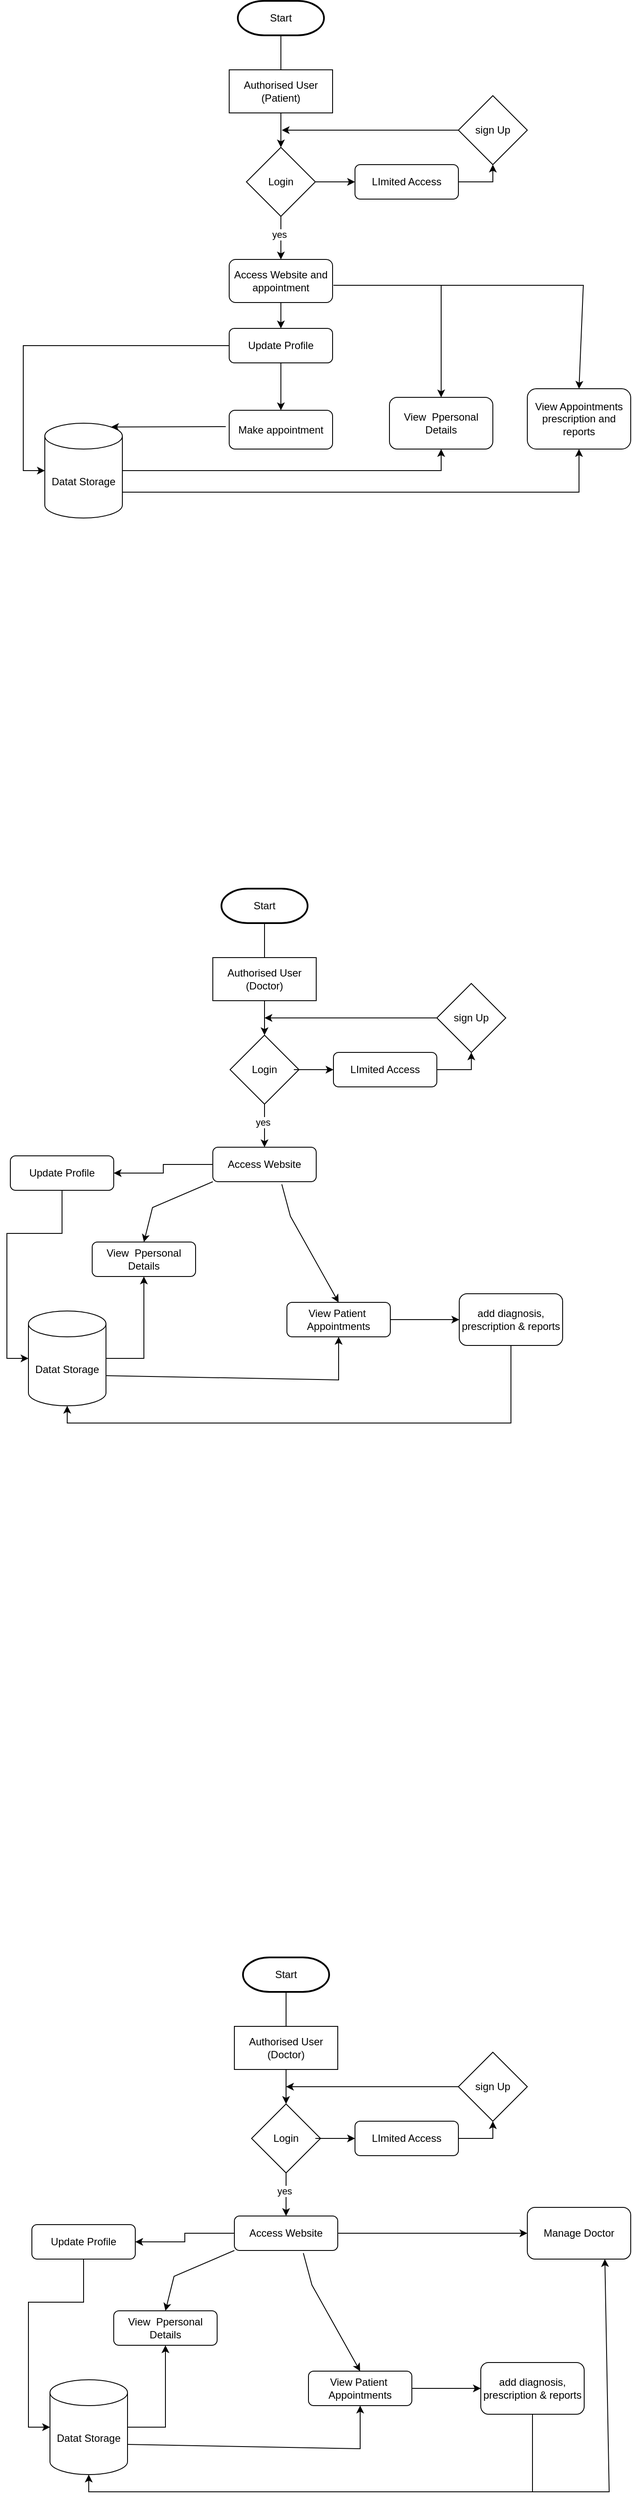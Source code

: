 <mxfile version="23.1.5" type="github">
  <diagram id="C5RBs43oDa-KdzZeNtuy" name="Page-1">
    <mxGraphModel dx="1026" dy="1820" grid="1" gridSize="10" guides="1" tooltips="1" connect="1" arrows="1" fold="1" page="1" pageScale="1" pageWidth="827" pageHeight="1169" math="0" shadow="0">
      <root>
        <mxCell id="WIyWlLk6GJQsqaUBKTNV-0" />
        <mxCell id="WIyWlLk6GJQsqaUBKTNV-1" parent="WIyWlLk6GJQsqaUBKTNV-0" />
        <mxCell id="ApN2YI6DK6Mzw7adcPMo-0" value="Start" style="strokeWidth=2;html=1;shape=mxgraph.flowchart.terminator;whiteSpace=wrap;" vertex="1" parent="WIyWlLk6GJQsqaUBKTNV-1">
          <mxGeometry x="329" y="-900" width="100" height="40" as="geometry" />
        </mxCell>
        <mxCell id="ApN2YI6DK6Mzw7adcPMo-1" value="" style="endArrow=classic;html=1;rounded=0;exitX=0.5;exitY=1;exitDx=0;exitDy=0;exitPerimeter=0;" edge="1" parent="WIyWlLk6GJQsqaUBKTNV-1" source="ApN2YI6DK6Mzw7adcPMo-0">
          <mxGeometry width="50" height="50" relative="1" as="geometry">
            <mxPoint x="395" y="-640" as="sourcePoint" />
            <mxPoint x="379" y="-800" as="targetPoint" />
          </mxGeometry>
        </mxCell>
        <mxCell id="ApN2YI6DK6Mzw7adcPMo-2" value="Authorised User&lt;br&gt;(Patient)" style="rounded=0;whiteSpace=wrap;html=1;" vertex="1" parent="WIyWlLk6GJQsqaUBKTNV-1">
          <mxGeometry x="319" y="-820" width="120" height="50" as="geometry" />
        </mxCell>
        <mxCell id="ApN2YI6DK6Mzw7adcPMo-9" value="" style="edgeStyle=orthogonalEdgeStyle;rounded=0;orthogonalLoop=1;jettySize=auto;html=1;" edge="1" parent="WIyWlLk6GJQsqaUBKTNV-1" source="ApN2YI6DK6Mzw7adcPMo-3">
          <mxGeometry relative="1" as="geometry">
            <mxPoint x="379" y="-600" as="targetPoint" />
          </mxGeometry>
        </mxCell>
        <mxCell id="ApN2YI6DK6Mzw7adcPMo-31" value="yes" style="edgeLabel;html=1;align=center;verticalAlign=middle;resizable=0;points=[];" vertex="1" connectable="0" parent="ApN2YI6DK6Mzw7adcPMo-9">
          <mxGeometry x="-0.168" y="-2" relative="1" as="geometry">
            <mxPoint as="offset" />
          </mxGeometry>
        </mxCell>
        <mxCell id="ApN2YI6DK6Mzw7adcPMo-3" value="Login" style="rhombus;whiteSpace=wrap;html=1;" vertex="1" parent="WIyWlLk6GJQsqaUBKTNV-1">
          <mxGeometry x="339" y="-730" width="80" height="80" as="geometry" />
        </mxCell>
        <mxCell id="ApN2YI6DK6Mzw7adcPMo-4" value="" style="endArrow=classic;html=1;rounded=0;exitX=0.5;exitY=1;exitDx=0;exitDy=0;entryX=0.5;entryY=0;entryDx=0;entryDy=0;" edge="1" parent="WIyWlLk6GJQsqaUBKTNV-1" source="ApN2YI6DK6Mzw7adcPMo-2" target="ApN2YI6DK6Mzw7adcPMo-3">
          <mxGeometry width="50" height="50" relative="1" as="geometry">
            <mxPoint x="395" y="-640" as="sourcePoint" />
            <mxPoint x="445" y="-690" as="targetPoint" />
          </mxGeometry>
        </mxCell>
        <mxCell id="ApN2YI6DK6Mzw7adcPMo-12" value="" style="edgeStyle=orthogonalEdgeStyle;rounded=0;orthogonalLoop=1;jettySize=auto;html=1;" edge="1" parent="WIyWlLk6GJQsqaUBKTNV-1" source="ApN2YI6DK6Mzw7adcPMo-10" target="ApN2YI6DK6Mzw7adcPMo-11">
          <mxGeometry relative="1" as="geometry" />
        </mxCell>
        <mxCell id="ApN2YI6DK6Mzw7adcPMo-10" value="Access Website and appointment" style="rounded=1;whiteSpace=wrap;html=1;" vertex="1" parent="WIyWlLk6GJQsqaUBKTNV-1">
          <mxGeometry x="319" y="-600" width="120" height="50" as="geometry" />
        </mxCell>
        <mxCell id="ApN2YI6DK6Mzw7adcPMo-14" value="" style="edgeStyle=orthogonalEdgeStyle;rounded=0;orthogonalLoop=1;jettySize=auto;html=1;" edge="1" parent="WIyWlLk6GJQsqaUBKTNV-1" source="ApN2YI6DK6Mzw7adcPMo-11" target="ApN2YI6DK6Mzw7adcPMo-13">
          <mxGeometry relative="1" as="geometry" />
        </mxCell>
        <mxCell id="ApN2YI6DK6Mzw7adcPMo-19" value="" style="edgeStyle=orthogonalEdgeStyle;rounded=0;orthogonalLoop=1;jettySize=auto;html=1;" edge="1" parent="WIyWlLk6GJQsqaUBKTNV-1" source="ApN2YI6DK6Mzw7adcPMo-11" target="ApN2YI6DK6Mzw7adcPMo-17">
          <mxGeometry relative="1" as="geometry">
            <mxPoint x="15" y="-500" as="targetPoint" />
            <Array as="points">
              <mxPoint x="80" y="-500" />
            </Array>
          </mxGeometry>
        </mxCell>
        <mxCell id="ApN2YI6DK6Mzw7adcPMo-11" value="Update Profile" style="whiteSpace=wrap;html=1;rounded=1;" vertex="1" parent="WIyWlLk6GJQsqaUBKTNV-1">
          <mxGeometry x="319" y="-520" width="120" height="40" as="geometry" />
        </mxCell>
        <mxCell id="ApN2YI6DK6Mzw7adcPMo-13" value="Make appointment" style="whiteSpace=wrap;html=1;rounded=1;" vertex="1" parent="WIyWlLk6GJQsqaUBKTNV-1">
          <mxGeometry x="319" y="-425" width="120" height="45" as="geometry" />
        </mxCell>
        <mxCell id="ApN2YI6DK6Mzw7adcPMo-27" value="" style="edgeStyle=orthogonalEdgeStyle;rounded=0;orthogonalLoop=1;jettySize=auto;html=1;entryX=0.5;entryY=1;entryDx=0;entryDy=0;" edge="1" parent="WIyWlLk6GJQsqaUBKTNV-1" source="ApN2YI6DK6Mzw7adcPMo-17" target="ApN2YI6DK6Mzw7adcPMo-25">
          <mxGeometry relative="1" as="geometry">
            <mxPoint x="635" y="-355" as="targetPoint" />
            <Array as="points">
              <mxPoint x="565" y="-355" />
            </Array>
          </mxGeometry>
        </mxCell>
        <mxCell id="ApN2YI6DK6Mzw7adcPMo-17" value="Datat Storage" style="shape=cylinder3;whiteSpace=wrap;html=1;boundedLbl=1;backgroundOutline=1;size=15;" vertex="1" parent="WIyWlLk6GJQsqaUBKTNV-1">
          <mxGeometry x="105" y="-410" width="90" height="110" as="geometry" />
        </mxCell>
        <mxCell id="ApN2YI6DK6Mzw7adcPMo-22" value="" style="endArrow=classic;html=1;rounded=0;entryX=0.855;entryY=0;entryDx=0;entryDy=4.35;entryPerimeter=0;" edge="1" parent="WIyWlLk6GJQsqaUBKTNV-1" target="ApN2YI6DK6Mzw7adcPMo-17">
          <mxGeometry width="50" height="50" relative="1" as="geometry">
            <mxPoint x="315" y="-406" as="sourcePoint" />
            <mxPoint x="165" y="-380" as="targetPoint" />
          </mxGeometry>
        </mxCell>
        <mxCell id="ApN2YI6DK6Mzw7adcPMo-24" value="" style="endArrow=classic;html=1;rounded=0;entryX=0.5;entryY=0;entryDx=0;entryDy=0;" edge="1" parent="WIyWlLk6GJQsqaUBKTNV-1" target="ApN2YI6DK6Mzw7adcPMo-25">
          <mxGeometry width="50" height="50" relative="1" as="geometry">
            <mxPoint x="440" y="-570" as="sourcePoint" />
            <mxPoint x="565" y="-430" as="targetPoint" />
            <Array as="points">
              <mxPoint x="565" y="-570" />
            </Array>
          </mxGeometry>
        </mxCell>
        <mxCell id="ApN2YI6DK6Mzw7adcPMo-25" value="View&amp;nbsp; Ppersonal Details" style="whiteSpace=wrap;html=1;rounded=1;" vertex="1" parent="WIyWlLk6GJQsqaUBKTNV-1">
          <mxGeometry x="505" y="-440" width="120" height="60" as="geometry" />
        </mxCell>
        <mxCell id="ApN2YI6DK6Mzw7adcPMo-28" value="" style="endArrow=classic;html=1;rounded=0;entryX=0.5;entryY=0;entryDx=0;entryDy=0;" edge="1" parent="WIyWlLk6GJQsqaUBKTNV-1" target="ApN2YI6DK6Mzw7adcPMo-30">
          <mxGeometry width="50" height="50" relative="1" as="geometry">
            <mxPoint x="565" y="-570" as="sourcePoint" />
            <mxPoint x="725" y="-420" as="targetPoint" />
            <Array as="points">
              <mxPoint x="730" y="-570" />
            </Array>
          </mxGeometry>
        </mxCell>
        <mxCell id="ApN2YI6DK6Mzw7adcPMo-29" value="" style="edgeStyle=orthogonalEdgeStyle;rounded=0;orthogonalLoop=1;jettySize=auto;html=1;entryX=0.5;entryY=1;entryDx=0;entryDy=0;exitX=1;exitY=0.755;exitDx=0;exitDy=0;exitPerimeter=0;" edge="1" parent="WIyWlLk6GJQsqaUBKTNV-1" source="ApN2YI6DK6Mzw7adcPMo-17" target="ApN2YI6DK6Mzw7adcPMo-30">
          <mxGeometry relative="1" as="geometry">
            <mxPoint x="285" y="-300" as="sourcePoint" />
            <mxPoint x="725" y="-325" as="targetPoint" />
            <Array as="points">
              <mxPoint x="195" y="-330" />
              <mxPoint x="725" y="-330" />
            </Array>
          </mxGeometry>
        </mxCell>
        <mxCell id="ApN2YI6DK6Mzw7adcPMo-30" value="View Appointments&lt;br&gt;prescription and reports" style="whiteSpace=wrap;html=1;rounded=1;" vertex="1" parent="WIyWlLk6GJQsqaUBKTNV-1">
          <mxGeometry x="665" y="-450" width="120" height="70" as="geometry" />
        </mxCell>
        <mxCell id="ApN2YI6DK6Mzw7adcPMo-34" value="sign Up" style="rhombus;whiteSpace=wrap;html=1;" vertex="1" parent="WIyWlLk6GJQsqaUBKTNV-1">
          <mxGeometry x="585" y="-790" width="80" height="80" as="geometry" />
        </mxCell>
        <mxCell id="ApN2YI6DK6Mzw7adcPMo-61" value="Start" style="strokeWidth=2;html=1;shape=mxgraph.flowchart.terminator;whiteSpace=wrap;" vertex="1" parent="WIyWlLk6GJQsqaUBKTNV-1">
          <mxGeometry x="310" y="130" width="100" height="40" as="geometry" />
        </mxCell>
        <mxCell id="ApN2YI6DK6Mzw7adcPMo-62" value="" style="endArrow=classic;html=1;rounded=0;exitX=0.5;exitY=1;exitDx=0;exitDy=0;exitPerimeter=0;" edge="1" parent="WIyWlLk6GJQsqaUBKTNV-1" source="ApN2YI6DK6Mzw7adcPMo-61">
          <mxGeometry width="50" height="50" relative="1" as="geometry">
            <mxPoint x="376" y="390" as="sourcePoint" />
            <mxPoint x="360" y="230" as="targetPoint" />
          </mxGeometry>
        </mxCell>
        <mxCell id="ApN2YI6DK6Mzw7adcPMo-63" value="Authorised User&lt;br&gt;(Doctor)" style="rounded=0;whiteSpace=wrap;html=1;" vertex="1" parent="WIyWlLk6GJQsqaUBKTNV-1">
          <mxGeometry x="300" y="210" width="120" height="50" as="geometry" />
        </mxCell>
        <mxCell id="ApN2YI6DK6Mzw7adcPMo-64" value="" style="edgeStyle=orthogonalEdgeStyle;rounded=0;orthogonalLoop=1;jettySize=auto;html=1;" edge="1" parent="WIyWlLk6GJQsqaUBKTNV-1" source="ApN2YI6DK6Mzw7adcPMo-67">
          <mxGeometry relative="1" as="geometry">
            <mxPoint x="360" y="430" as="targetPoint" />
          </mxGeometry>
        </mxCell>
        <mxCell id="ApN2YI6DK6Mzw7adcPMo-65" value="yes" style="edgeLabel;html=1;align=center;verticalAlign=middle;resizable=0;points=[];" vertex="1" connectable="0" parent="ApN2YI6DK6Mzw7adcPMo-64">
          <mxGeometry x="-0.168" y="-2" relative="1" as="geometry">
            <mxPoint as="offset" />
          </mxGeometry>
        </mxCell>
        <mxCell id="ApN2YI6DK6Mzw7adcPMo-67" value="Login" style="rhombus;whiteSpace=wrap;html=1;" vertex="1" parent="WIyWlLk6GJQsqaUBKTNV-1">
          <mxGeometry x="320" y="300" width="80" height="80" as="geometry" />
        </mxCell>
        <mxCell id="ApN2YI6DK6Mzw7adcPMo-68" value="" style="endArrow=classic;html=1;rounded=0;exitX=0.5;exitY=1;exitDx=0;exitDy=0;entryX=0.5;entryY=0;entryDx=0;entryDy=0;" edge="1" parent="WIyWlLk6GJQsqaUBKTNV-1" source="ApN2YI6DK6Mzw7adcPMo-63" target="ApN2YI6DK6Mzw7adcPMo-67">
          <mxGeometry width="50" height="50" relative="1" as="geometry">
            <mxPoint x="376" y="390" as="sourcePoint" />
            <mxPoint x="426" y="340" as="targetPoint" />
          </mxGeometry>
        </mxCell>
        <mxCell id="ApN2YI6DK6Mzw7adcPMo-71" value="" style="edgeStyle=orthogonalEdgeStyle;rounded=0;orthogonalLoop=1;jettySize=auto;html=1;" edge="1" parent="WIyWlLk6GJQsqaUBKTNV-1" source="ApN2YI6DK6Mzw7adcPMo-72" target="ApN2YI6DK6Mzw7adcPMo-75">
          <mxGeometry relative="1" as="geometry" />
        </mxCell>
        <mxCell id="ApN2YI6DK6Mzw7adcPMo-72" value="Access Website" style="rounded=1;whiteSpace=wrap;html=1;" vertex="1" parent="WIyWlLk6GJQsqaUBKTNV-1">
          <mxGeometry x="300" y="430" width="120" height="40" as="geometry" />
        </mxCell>
        <mxCell id="ApN2YI6DK6Mzw7adcPMo-74" value="" style="edgeStyle=orthogonalEdgeStyle;rounded=0;orthogonalLoop=1;jettySize=auto;html=1;" edge="1" parent="WIyWlLk6GJQsqaUBKTNV-1" source="ApN2YI6DK6Mzw7adcPMo-75" target="ApN2YI6DK6Mzw7adcPMo-78">
          <mxGeometry relative="1" as="geometry">
            <mxPoint x="-4" y="530" as="targetPoint" />
            <Array as="points">
              <mxPoint x="61" y="530" />
            </Array>
          </mxGeometry>
        </mxCell>
        <mxCell id="ApN2YI6DK6Mzw7adcPMo-75" value="Update Profile" style="whiteSpace=wrap;html=1;rounded=1;" vertex="1" parent="WIyWlLk6GJQsqaUBKTNV-1">
          <mxGeometry x="65" y="440" width="120" height="40" as="geometry" />
        </mxCell>
        <mxCell id="ApN2YI6DK6Mzw7adcPMo-77" value="" style="edgeStyle=orthogonalEdgeStyle;rounded=0;orthogonalLoop=1;jettySize=auto;html=1;entryX=0.5;entryY=1;entryDx=0;entryDy=0;" edge="1" parent="WIyWlLk6GJQsqaUBKTNV-1" source="ApN2YI6DK6Mzw7adcPMo-78" target="ApN2YI6DK6Mzw7adcPMo-81">
          <mxGeometry relative="1" as="geometry">
            <mxPoint x="616" y="675" as="targetPoint" />
            <Array as="points">
              <mxPoint x="220" y="675" />
            </Array>
          </mxGeometry>
        </mxCell>
        <mxCell id="ApN2YI6DK6Mzw7adcPMo-78" value="Datat Storage" style="shape=cylinder3;whiteSpace=wrap;html=1;boundedLbl=1;backgroundOutline=1;size=15;" vertex="1" parent="WIyWlLk6GJQsqaUBKTNV-1">
          <mxGeometry x="86" y="620" width="90" height="110" as="geometry" />
        </mxCell>
        <mxCell id="ApN2YI6DK6Mzw7adcPMo-80" value="" style="endArrow=classic;html=1;rounded=0;entryX=0.5;entryY=0;entryDx=0;entryDy=0;exitX=0;exitY=1;exitDx=0;exitDy=0;" edge="1" parent="WIyWlLk6GJQsqaUBKTNV-1" source="ApN2YI6DK6Mzw7adcPMo-72" target="ApN2YI6DK6Mzw7adcPMo-81">
          <mxGeometry width="50" height="50" relative="1" as="geometry">
            <mxPoint x="426" y="530" as="sourcePoint" />
            <mxPoint x="546" y="600" as="targetPoint" />
            <Array as="points">
              <mxPoint x="230" y="500" />
            </Array>
          </mxGeometry>
        </mxCell>
        <mxCell id="ApN2YI6DK6Mzw7adcPMo-81" value="View&amp;nbsp; Ppersonal Details" style="whiteSpace=wrap;html=1;rounded=1;" vertex="1" parent="WIyWlLk6GJQsqaUBKTNV-1">
          <mxGeometry x="160" y="540" width="120" height="40" as="geometry" />
        </mxCell>
        <mxCell id="ApN2YI6DK6Mzw7adcPMo-82" value="" style="endArrow=classic;html=1;rounded=0;exitX=0.667;exitY=1.075;exitDx=0;exitDy=0;entryX=0.5;entryY=0;entryDx=0;entryDy=0;exitPerimeter=0;" edge="1" parent="WIyWlLk6GJQsqaUBKTNV-1" source="ApN2YI6DK6Mzw7adcPMo-72" target="ApN2YI6DK6Mzw7adcPMo-84">
          <mxGeometry width="50" height="50" relative="1" as="geometry">
            <mxPoint x="546" y="450" as="sourcePoint" />
            <mxPoint x="560" y="600" as="targetPoint" />
            <Array as="points">
              <mxPoint x="390" y="510" />
            </Array>
          </mxGeometry>
        </mxCell>
        <mxCell id="ApN2YI6DK6Mzw7adcPMo-88" value="" style="edgeStyle=orthogonalEdgeStyle;rounded=0;orthogonalLoop=1;jettySize=auto;html=1;" edge="1" parent="WIyWlLk6GJQsqaUBKTNV-1" source="ApN2YI6DK6Mzw7adcPMo-84" target="ApN2YI6DK6Mzw7adcPMo-87">
          <mxGeometry relative="1" as="geometry" />
        </mxCell>
        <mxCell id="ApN2YI6DK6Mzw7adcPMo-84" value="View Patient&amp;nbsp; Appointments" style="whiteSpace=wrap;html=1;rounded=1;" vertex="1" parent="WIyWlLk6GJQsqaUBKTNV-1">
          <mxGeometry x="386" y="610" width="120" height="40" as="geometry" />
        </mxCell>
        <mxCell id="ApN2YI6DK6Mzw7adcPMo-86" value="" style="endArrow=classic;html=1;rounded=0;exitX=1;exitY=0;exitDx=0;exitDy=75;exitPerimeter=0;entryX=0.5;entryY=1;entryDx=0;entryDy=0;" edge="1" parent="WIyWlLk6GJQsqaUBKTNV-1" source="ApN2YI6DK6Mzw7adcPMo-78" target="ApN2YI6DK6Mzw7adcPMo-84">
          <mxGeometry width="50" height="50" relative="1" as="geometry">
            <mxPoint x="420" y="530" as="sourcePoint" />
            <mxPoint x="470" y="480" as="targetPoint" />
            <Array as="points">
              <mxPoint x="446" y="700" />
            </Array>
          </mxGeometry>
        </mxCell>
        <mxCell id="ApN2YI6DK6Mzw7adcPMo-90" value="" style="edgeStyle=orthogonalEdgeStyle;rounded=0;orthogonalLoop=1;jettySize=auto;html=1;" edge="1" parent="WIyWlLk6GJQsqaUBKTNV-1" source="ApN2YI6DK6Mzw7adcPMo-87" target="ApN2YI6DK6Mzw7adcPMo-78">
          <mxGeometry relative="1" as="geometry">
            <mxPoint x="590" y="800" as="targetPoint" />
            <Array as="points">
              <mxPoint x="646" y="750" />
              <mxPoint x="131" y="750" />
            </Array>
          </mxGeometry>
        </mxCell>
        <mxCell id="ApN2YI6DK6Mzw7adcPMo-87" value="add diagnosis, prescription &amp;amp; reports" style="whiteSpace=wrap;html=1;rounded=1;" vertex="1" parent="WIyWlLk6GJQsqaUBKTNV-1">
          <mxGeometry x="586" y="600" width="120" height="60" as="geometry" />
        </mxCell>
        <mxCell id="ApN2YI6DK6Mzw7adcPMo-91" value="LImited Access" style="rounded=1;whiteSpace=wrap;html=1;" vertex="1" parent="WIyWlLk6GJQsqaUBKTNV-1">
          <mxGeometry x="465" y="-710" width="120" height="40" as="geometry" />
        </mxCell>
        <mxCell id="ApN2YI6DK6Mzw7adcPMo-92" value="" style="endArrow=classic;html=1;rounded=0;entryX=0;entryY=0.5;entryDx=0;entryDy=0;exitX=1;exitY=0.5;exitDx=0;exitDy=0;" edge="1" parent="WIyWlLk6GJQsqaUBKTNV-1" source="ApN2YI6DK6Mzw7adcPMo-3" target="ApN2YI6DK6Mzw7adcPMo-91">
          <mxGeometry width="50" height="50" relative="1" as="geometry">
            <mxPoint x="350" y="-580" as="sourcePoint" />
            <mxPoint x="400" y="-630" as="targetPoint" />
          </mxGeometry>
        </mxCell>
        <mxCell id="ApN2YI6DK6Mzw7adcPMo-93" value="" style="endArrow=classic;html=1;rounded=0;entryX=0.5;entryY=1;entryDx=0;entryDy=0;exitX=1;exitY=0.5;exitDx=0;exitDy=0;" edge="1" parent="WIyWlLk6GJQsqaUBKTNV-1" source="ApN2YI6DK6Mzw7adcPMo-91" target="ApN2YI6DK6Mzw7adcPMo-34">
          <mxGeometry width="50" height="50" relative="1" as="geometry">
            <mxPoint x="350" y="-580" as="sourcePoint" />
            <mxPoint x="400" y="-630" as="targetPoint" />
            <Array as="points">
              <mxPoint x="625" y="-690" />
            </Array>
          </mxGeometry>
        </mxCell>
        <mxCell id="ApN2YI6DK6Mzw7adcPMo-94" value="" style="endArrow=classic;html=1;rounded=0;exitX=0;exitY=0.5;exitDx=0;exitDy=0;" edge="1" parent="WIyWlLk6GJQsqaUBKTNV-1" source="ApN2YI6DK6Mzw7adcPMo-34">
          <mxGeometry width="50" height="50" relative="1" as="geometry">
            <mxPoint x="350" y="-580" as="sourcePoint" />
            <mxPoint x="380" y="-750" as="targetPoint" />
            <Array as="points">
              <mxPoint x="490" y="-750" />
            </Array>
          </mxGeometry>
        </mxCell>
        <mxCell id="ApN2YI6DK6Mzw7adcPMo-95" value="sign Up" style="rhombus;whiteSpace=wrap;html=1;" vertex="1" parent="WIyWlLk6GJQsqaUBKTNV-1">
          <mxGeometry x="560" y="240" width="80" height="80" as="geometry" />
        </mxCell>
        <mxCell id="ApN2YI6DK6Mzw7adcPMo-96" value="LImited Access" style="rounded=1;whiteSpace=wrap;html=1;" vertex="1" parent="WIyWlLk6GJQsqaUBKTNV-1">
          <mxGeometry x="440" y="320" width="120" height="40" as="geometry" />
        </mxCell>
        <mxCell id="ApN2YI6DK6Mzw7adcPMo-97" value="" style="endArrow=classic;html=1;rounded=0;entryX=0.5;entryY=1;entryDx=0;entryDy=0;exitX=1;exitY=0.5;exitDx=0;exitDy=0;" edge="1" source="ApN2YI6DK6Mzw7adcPMo-96" target="ApN2YI6DK6Mzw7adcPMo-95" parent="WIyWlLk6GJQsqaUBKTNV-1">
          <mxGeometry width="50" height="50" relative="1" as="geometry">
            <mxPoint x="325" y="450" as="sourcePoint" />
            <mxPoint x="375" y="400" as="targetPoint" />
            <Array as="points">
              <mxPoint x="600" y="340" />
            </Array>
          </mxGeometry>
        </mxCell>
        <mxCell id="ApN2YI6DK6Mzw7adcPMo-98" value="" style="endArrow=classic;html=1;rounded=0;exitX=0;exitY=0.5;exitDx=0;exitDy=0;" edge="1" parent="WIyWlLk6GJQsqaUBKTNV-1">
          <mxGeometry width="50" height="50" relative="1" as="geometry">
            <mxPoint x="560" y="280" as="sourcePoint" />
            <mxPoint x="360" y="280" as="targetPoint" />
            <Array as="points">
              <mxPoint x="465" y="280" />
            </Array>
          </mxGeometry>
        </mxCell>
        <mxCell id="ApN2YI6DK6Mzw7adcPMo-99" value="" style="endArrow=classic;html=1;rounded=0;entryX=0;entryY=0.5;entryDx=0;entryDy=0;exitX=1;exitY=0.5;exitDx=0;exitDy=0;" edge="1" parent="WIyWlLk6GJQsqaUBKTNV-1">
          <mxGeometry width="50" height="50" relative="1" as="geometry">
            <mxPoint x="394" y="340" as="sourcePoint" />
            <mxPoint x="440" y="340" as="targetPoint" />
          </mxGeometry>
        </mxCell>
        <mxCell id="ApN2YI6DK6Mzw7adcPMo-100" value="Start" style="strokeWidth=2;html=1;shape=mxgraph.flowchart.terminator;whiteSpace=wrap;" vertex="1" parent="WIyWlLk6GJQsqaUBKTNV-1">
          <mxGeometry x="335" y="1370" width="100" height="40" as="geometry" />
        </mxCell>
        <mxCell id="ApN2YI6DK6Mzw7adcPMo-101" value="" style="endArrow=classic;html=1;rounded=0;exitX=0.5;exitY=1;exitDx=0;exitDy=0;exitPerimeter=0;" edge="1" source="ApN2YI6DK6Mzw7adcPMo-100" parent="WIyWlLk6GJQsqaUBKTNV-1">
          <mxGeometry width="50" height="50" relative="1" as="geometry">
            <mxPoint x="401" y="1630" as="sourcePoint" />
            <mxPoint x="385" y="1470" as="targetPoint" />
          </mxGeometry>
        </mxCell>
        <mxCell id="ApN2YI6DK6Mzw7adcPMo-102" value="Authorised User&lt;br&gt;(Doctor)" style="rounded=0;whiteSpace=wrap;html=1;" vertex="1" parent="WIyWlLk6GJQsqaUBKTNV-1">
          <mxGeometry x="325" y="1450" width="120" height="50" as="geometry" />
        </mxCell>
        <mxCell id="ApN2YI6DK6Mzw7adcPMo-103" value="" style="edgeStyle=orthogonalEdgeStyle;rounded=0;orthogonalLoop=1;jettySize=auto;html=1;" edge="1" source="ApN2YI6DK6Mzw7adcPMo-105" parent="WIyWlLk6GJQsqaUBKTNV-1">
          <mxGeometry relative="1" as="geometry">
            <mxPoint x="385" y="1670" as="targetPoint" />
          </mxGeometry>
        </mxCell>
        <mxCell id="ApN2YI6DK6Mzw7adcPMo-104" value="yes" style="edgeLabel;html=1;align=center;verticalAlign=middle;resizable=0;points=[];" vertex="1" connectable="0" parent="ApN2YI6DK6Mzw7adcPMo-103">
          <mxGeometry x="-0.168" y="-2" relative="1" as="geometry">
            <mxPoint as="offset" />
          </mxGeometry>
        </mxCell>
        <mxCell id="ApN2YI6DK6Mzw7adcPMo-105" value="Login" style="rhombus;whiteSpace=wrap;html=1;" vertex="1" parent="WIyWlLk6GJQsqaUBKTNV-1">
          <mxGeometry x="345" y="1540" width="80" height="80" as="geometry" />
        </mxCell>
        <mxCell id="ApN2YI6DK6Mzw7adcPMo-106" value="" style="endArrow=classic;html=1;rounded=0;exitX=0.5;exitY=1;exitDx=0;exitDy=0;entryX=0.5;entryY=0;entryDx=0;entryDy=0;" edge="1" source="ApN2YI6DK6Mzw7adcPMo-102" target="ApN2YI6DK6Mzw7adcPMo-105" parent="WIyWlLk6GJQsqaUBKTNV-1">
          <mxGeometry width="50" height="50" relative="1" as="geometry">
            <mxPoint x="401" y="1630" as="sourcePoint" />
            <mxPoint x="451" y="1580" as="targetPoint" />
          </mxGeometry>
        </mxCell>
        <mxCell id="ApN2YI6DK6Mzw7adcPMo-107" value="" style="edgeStyle=orthogonalEdgeStyle;rounded=0;orthogonalLoop=1;jettySize=auto;html=1;" edge="1" source="ApN2YI6DK6Mzw7adcPMo-108" target="ApN2YI6DK6Mzw7adcPMo-110" parent="WIyWlLk6GJQsqaUBKTNV-1">
          <mxGeometry relative="1" as="geometry" />
        </mxCell>
        <mxCell id="ApN2YI6DK6Mzw7adcPMo-108" value="Access Website" style="rounded=1;whiteSpace=wrap;html=1;" vertex="1" parent="WIyWlLk6GJQsqaUBKTNV-1">
          <mxGeometry x="325" y="1670" width="120" height="40" as="geometry" />
        </mxCell>
        <mxCell id="ApN2YI6DK6Mzw7adcPMo-109" value="" style="edgeStyle=orthogonalEdgeStyle;rounded=0;orthogonalLoop=1;jettySize=auto;html=1;" edge="1" source="ApN2YI6DK6Mzw7adcPMo-110" target="ApN2YI6DK6Mzw7adcPMo-112" parent="WIyWlLk6GJQsqaUBKTNV-1">
          <mxGeometry relative="1" as="geometry">
            <mxPoint x="21" y="1770" as="targetPoint" />
            <Array as="points">
              <mxPoint x="86" y="1770" />
            </Array>
          </mxGeometry>
        </mxCell>
        <mxCell id="ApN2YI6DK6Mzw7adcPMo-110" value="Update Profile" style="whiteSpace=wrap;html=1;rounded=1;" vertex="1" parent="WIyWlLk6GJQsqaUBKTNV-1">
          <mxGeometry x="90" y="1680" width="120" height="40" as="geometry" />
        </mxCell>
        <mxCell id="ApN2YI6DK6Mzw7adcPMo-111" value="" style="edgeStyle=orthogonalEdgeStyle;rounded=0;orthogonalLoop=1;jettySize=auto;html=1;entryX=0.5;entryY=1;entryDx=0;entryDy=0;" edge="1" source="ApN2YI6DK6Mzw7adcPMo-112" target="ApN2YI6DK6Mzw7adcPMo-114" parent="WIyWlLk6GJQsqaUBKTNV-1">
          <mxGeometry relative="1" as="geometry">
            <mxPoint x="641" y="1915" as="targetPoint" />
            <Array as="points">
              <mxPoint x="245" y="1915" />
            </Array>
          </mxGeometry>
        </mxCell>
        <mxCell id="ApN2YI6DK6Mzw7adcPMo-112" value="Datat Storage" style="shape=cylinder3;whiteSpace=wrap;html=1;boundedLbl=1;backgroundOutline=1;size=15;" vertex="1" parent="WIyWlLk6GJQsqaUBKTNV-1">
          <mxGeometry x="111" y="1860" width="90" height="110" as="geometry" />
        </mxCell>
        <mxCell id="ApN2YI6DK6Mzw7adcPMo-113" value="" style="endArrow=classic;html=1;rounded=0;entryX=0.5;entryY=0;entryDx=0;entryDy=0;exitX=0;exitY=1;exitDx=0;exitDy=0;" edge="1" source="ApN2YI6DK6Mzw7adcPMo-108" target="ApN2YI6DK6Mzw7adcPMo-114" parent="WIyWlLk6GJQsqaUBKTNV-1">
          <mxGeometry width="50" height="50" relative="1" as="geometry">
            <mxPoint x="451" y="1770" as="sourcePoint" />
            <mxPoint x="571" y="1840" as="targetPoint" />
            <Array as="points">
              <mxPoint x="255" y="1740" />
            </Array>
          </mxGeometry>
        </mxCell>
        <mxCell id="ApN2YI6DK6Mzw7adcPMo-114" value="View&amp;nbsp; Ppersonal Details" style="whiteSpace=wrap;html=1;rounded=1;" vertex="1" parent="WIyWlLk6GJQsqaUBKTNV-1">
          <mxGeometry x="185" y="1780" width="120" height="40" as="geometry" />
        </mxCell>
        <mxCell id="ApN2YI6DK6Mzw7adcPMo-115" value="" style="endArrow=classic;html=1;rounded=0;exitX=0.667;exitY=1.075;exitDx=0;exitDy=0;entryX=0.5;entryY=0;entryDx=0;entryDy=0;exitPerimeter=0;" edge="1" source="ApN2YI6DK6Mzw7adcPMo-108" target="ApN2YI6DK6Mzw7adcPMo-117" parent="WIyWlLk6GJQsqaUBKTNV-1">
          <mxGeometry width="50" height="50" relative="1" as="geometry">
            <mxPoint x="571" y="1690" as="sourcePoint" />
            <mxPoint x="585" y="1840" as="targetPoint" />
            <Array as="points">
              <mxPoint x="415" y="1750" />
            </Array>
          </mxGeometry>
        </mxCell>
        <mxCell id="ApN2YI6DK6Mzw7adcPMo-116" value="" style="edgeStyle=orthogonalEdgeStyle;rounded=0;orthogonalLoop=1;jettySize=auto;html=1;" edge="1" source="ApN2YI6DK6Mzw7adcPMo-117" target="ApN2YI6DK6Mzw7adcPMo-120" parent="WIyWlLk6GJQsqaUBKTNV-1">
          <mxGeometry relative="1" as="geometry" />
        </mxCell>
        <mxCell id="ApN2YI6DK6Mzw7adcPMo-117" value="View Patient&amp;nbsp; Appointments" style="whiteSpace=wrap;html=1;rounded=1;" vertex="1" parent="WIyWlLk6GJQsqaUBKTNV-1">
          <mxGeometry x="411" y="1850" width="120" height="40" as="geometry" />
        </mxCell>
        <mxCell id="ApN2YI6DK6Mzw7adcPMo-118" value="" style="endArrow=classic;html=1;rounded=0;exitX=1;exitY=0;exitDx=0;exitDy=75;exitPerimeter=0;entryX=0.5;entryY=1;entryDx=0;entryDy=0;" edge="1" source="ApN2YI6DK6Mzw7adcPMo-112" target="ApN2YI6DK6Mzw7adcPMo-117" parent="WIyWlLk6GJQsqaUBKTNV-1">
          <mxGeometry width="50" height="50" relative="1" as="geometry">
            <mxPoint x="445" y="1770" as="sourcePoint" />
            <mxPoint x="495" y="1720" as="targetPoint" />
            <Array as="points">
              <mxPoint x="471" y="1940" />
            </Array>
          </mxGeometry>
        </mxCell>
        <mxCell id="ApN2YI6DK6Mzw7adcPMo-119" value="" style="edgeStyle=orthogonalEdgeStyle;rounded=0;orthogonalLoop=1;jettySize=auto;html=1;" edge="1" source="ApN2YI6DK6Mzw7adcPMo-120" target="ApN2YI6DK6Mzw7adcPMo-112" parent="WIyWlLk6GJQsqaUBKTNV-1">
          <mxGeometry relative="1" as="geometry">
            <mxPoint x="615" y="2040" as="targetPoint" />
            <Array as="points">
              <mxPoint x="671" y="1990" />
              <mxPoint x="156" y="1990" />
            </Array>
          </mxGeometry>
        </mxCell>
        <mxCell id="ApN2YI6DK6Mzw7adcPMo-120" value="add diagnosis, prescription &amp;amp; reports" style="whiteSpace=wrap;html=1;rounded=1;" vertex="1" parent="WIyWlLk6GJQsqaUBKTNV-1">
          <mxGeometry x="611" y="1840" width="120" height="60" as="geometry" />
        </mxCell>
        <mxCell id="ApN2YI6DK6Mzw7adcPMo-121" value="sign Up" style="rhombus;whiteSpace=wrap;html=1;" vertex="1" parent="WIyWlLk6GJQsqaUBKTNV-1">
          <mxGeometry x="585" y="1480" width="80" height="80" as="geometry" />
        </mxCell>
        <mxCell id="ApN2YI6DK6Mzw7adcPMo-122" value="LImited Access" style="rounded=1;whiteSpace=wrap;html=1;" vertex="1" parent="WIyWlLk6GJQsqaUBKTNV-1">
          <mxGeometry x="465" y="1560" width="120" height="40" as="geometry" />
        </mxCell>
        <mxCell id="ApN2YI6DK6Mzw7adcPMo-123" value="" style="endArrow=classic;html=1;rounded=0;entryX=0.5;entryY=1;entryDx=0;entryDy=0;exitX=1;exitY=0.5;exitDx=0;exitDy=0;" edge="1" source="ApN2YI6DK6Mzw7adcPMo-122" target="ApN2YI6DK6Mzw7adcPMo-121" parent="WIyWlLk6GJQsqaUBKTNV-1">
          <mxGeometry width="50" height="50" relative="1" as="geometry">
            <mxPoint x="350" y="1690" as="sourcePoint" />
            <mxPoint x="400" y="1640" as="targetPoint" />
            <Array as="points">
              <mxPoint x="625" y="1580" />
            </Array>
          </mxGeometry>
        </mxCell>
        <mxCell id="ApN2YI6DK6Mzw7adcPMo-124" value="" style="endArrow=classic;html=1;rounded=0;exitX=0;exitY=0.5;exitDx=0;exitDy=0;" edge="1" parent="WIyWlLk6GJQsqaUBKTNV-1">
          <mxGeometry width="50" height="50" relative="1" as="geometry">
            <mxPoint x="585" y="1520" as="sourcePoint" />
            <mxPoint x="385" y="1520" as="targetPoint" />
            <Array as="points">
              <mxPoint x="490" y="1520" />
            </Array>
          </mxGeometry>
        </mxCell>
        <mxCell id="ApN2YI6DK6Mzw7adcPMo-125" value="" style="endArrow=classic;html=1;rounded=0;entryX=0;entryY=0.5;entryDx=0;entryDy=0;exitX=1;exitY=0.5;exitDx=0;exitDy=0;" edge="1" parent="WIyWlLk6GJQsqaUBKTNV-1">
          <mxGeometry width="50" height="50" relative="1" as="geometry">
            <mxPoint x="419" y="1580" as="sourcePoint" />
            <mxPoint x="465" y="1580" as="targetPoint" />
          </mxGeometry>
        </mxCell>
        <mxCell id="ApN2YI6DK6Mzw7adcPMo-126" value="Manage Doctor" style="rounded=1;whiteSpace=wrap;html=1;" vertex="1" parent="WIyWlLk6GJQsqaUBKTNV-1">
          <mxGeometry x="665" y="1660" width="120" height="60" as="geometry" />
        </mxCell>
        <mxCell id="ApN2YI6DK6Mzw7adcPMo-127" value="" style="endArrow=classic;html=1;rounded=0;entryX=0;entryY=0.5;entryDx=0;entryDy=0;exitX=1;exitY=0.5;exitDx=0;exitDy=0;" edge="1" parent="WIyWlLk6GJQsqaUBKTNV-1" source="ApN2YI6DK6Mzw7adcPMo-108" target="ApN2YI6DK6Mzw7adcPMo-126">
          <mxGeometry width="50" height="50" relative="1" as="geometry">
            <mxPoint x="510" y="1840" as="sourcePoint" />
            <mxPoint x="560" y="1790" as="targetPoint" />
          </mxGeometry>
        </mxCell>
        <mxCell id="ApN2YI6DK6Mzw7adcPMo-128" value="" style="endArrow=classic;html=1;rounded=0;entryX=0.75;entryY=1;entryDx=0;entryDy=0;" edge="1" parent="WIyWlLk6GJQsqaUBKTNV-1" target="ApN2YI6DK6Mzw7adcPMo-126">
          <mxGeometry width="50" height="50" relative="1" as="geometry">
            <mxPoint x="670" y="1990" as="sourcePoint" />
            <mxPoint x="790" y="1890" as="targetPoint" />
            <Array as="points">
              <mxPoint x="760" y="1990" />
            </Array>
          </mxGeometry>
        </mxCell>
      </root>
    </mxGraphModel>
  </diagram>
</mxfile>
